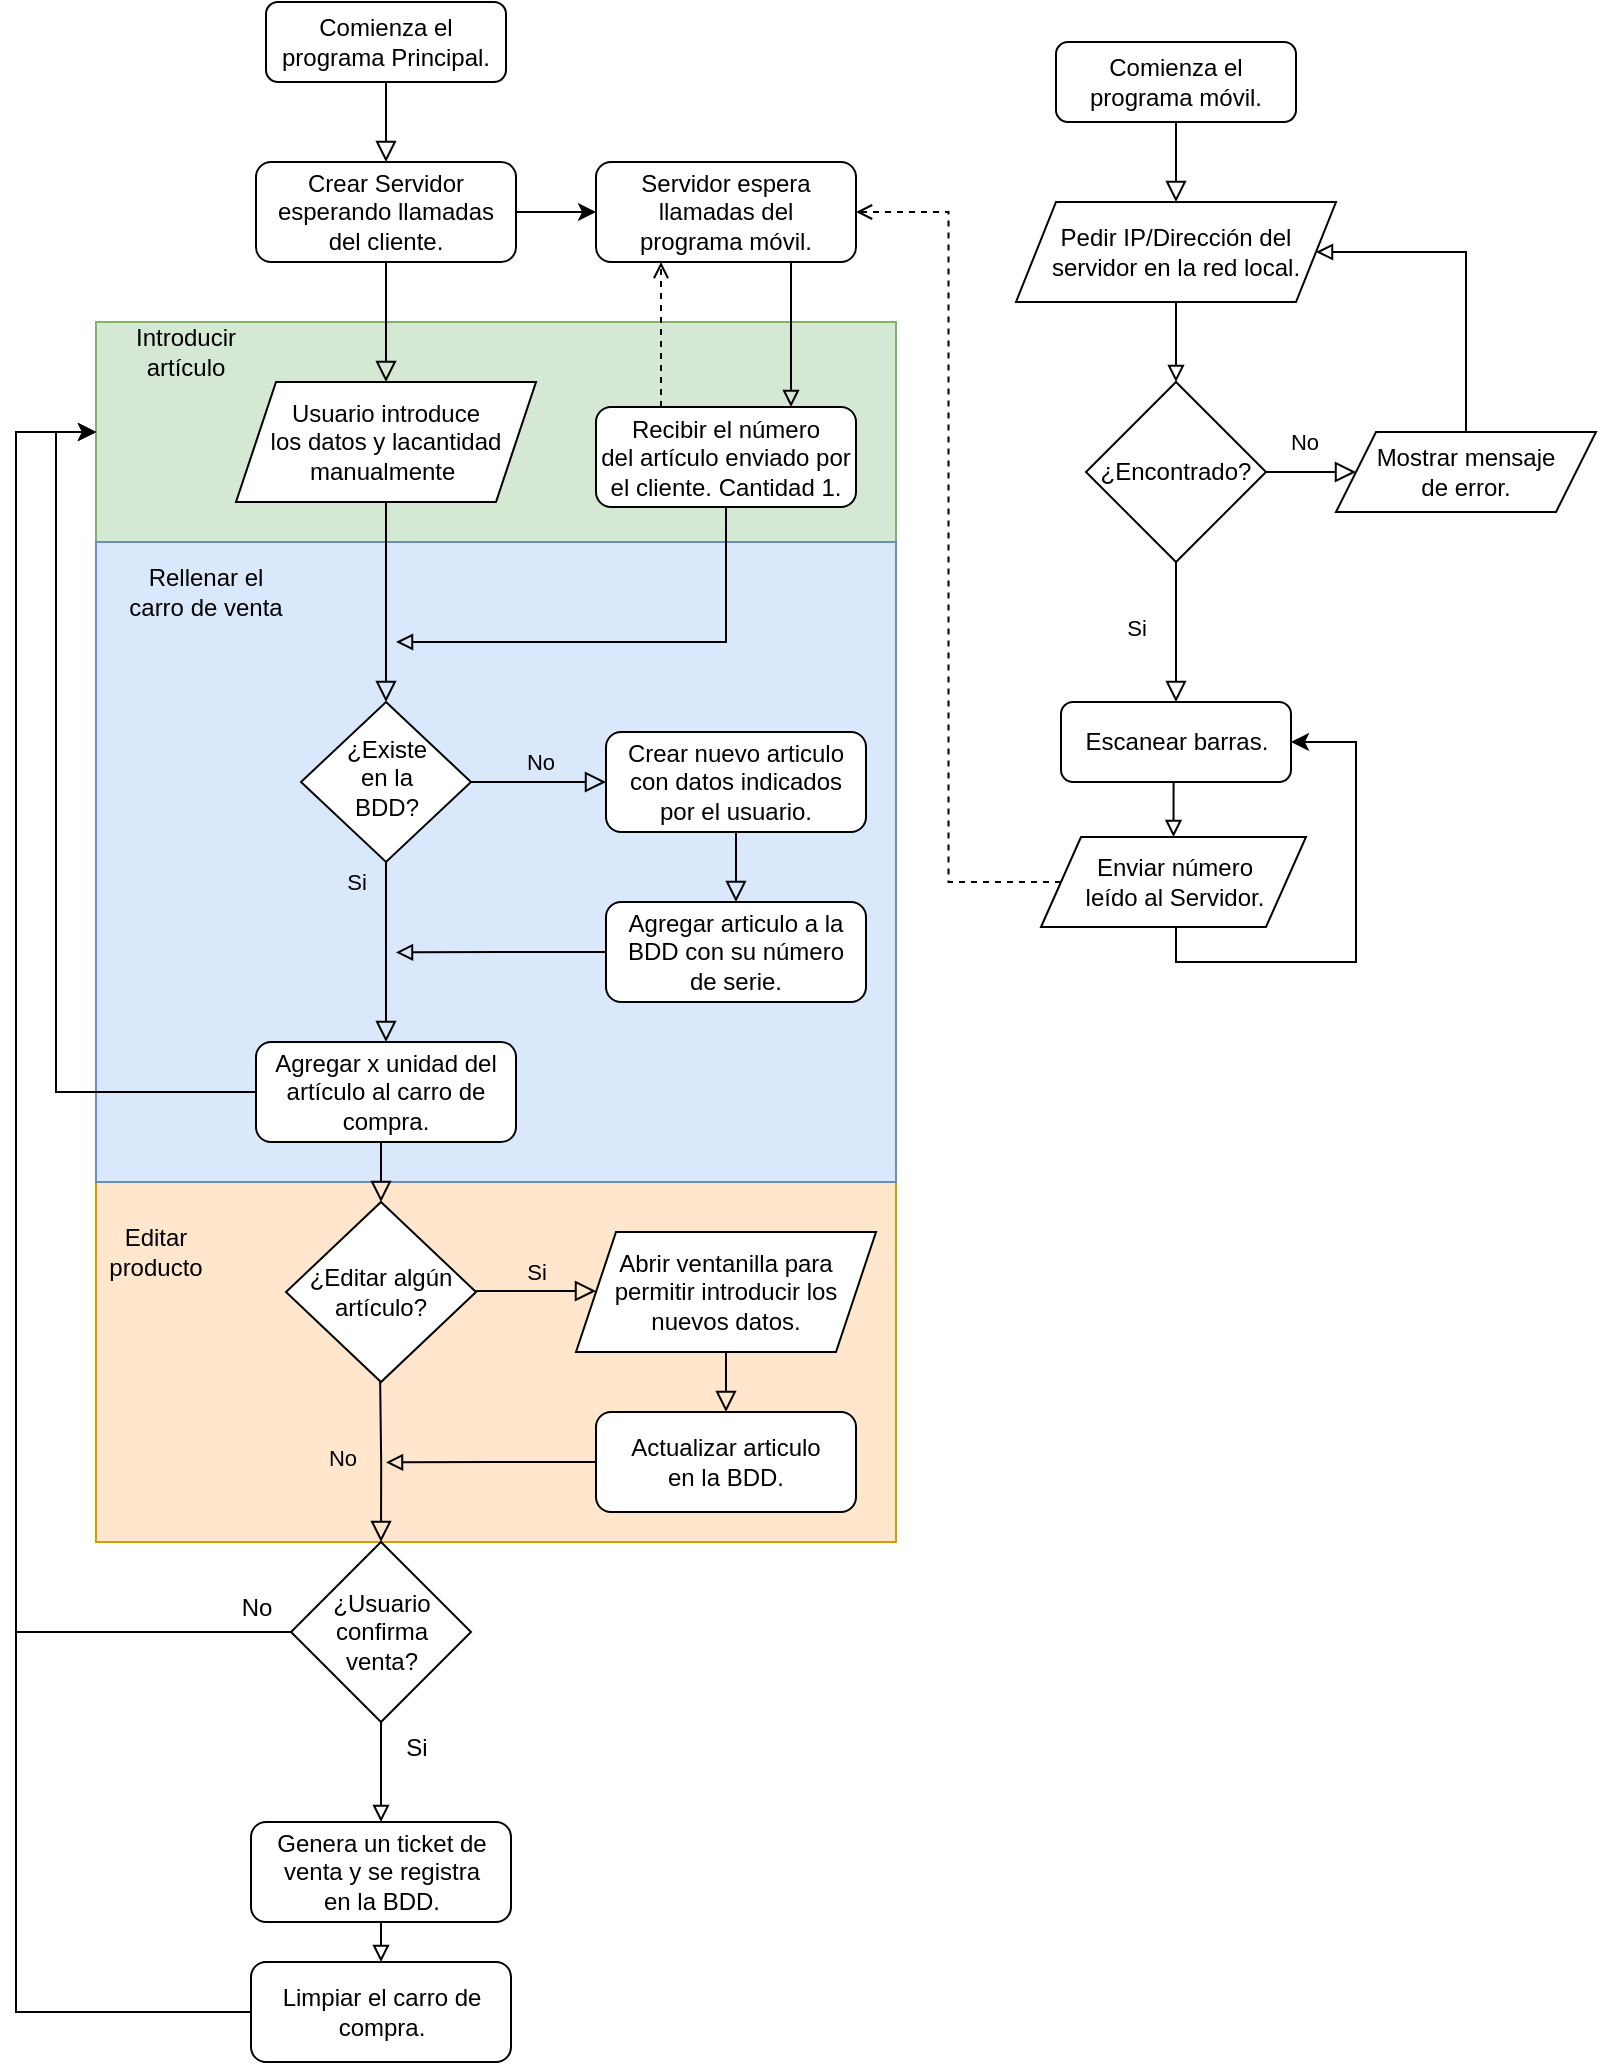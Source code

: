 <mxfile version="24.3.1" type="device">
  <diagram id="C5RBs43oDa-KdzZeNtuy" name="Page-1">
    <mxGraphModel dx="2607" dy="1356" grid="1" gridSize="10" guides="1" tooltips="1" connect="1" arrows="1" fold="1" page="1" pageScale="1" pageWidth="827" pageHeight="1169" math="0" shadow="0">
      <root>
        <mxCell id="WIyWlLk6GJQsqaUBKTNV-0" />
        <mxCell id="WIyWlLk6GJQsqaUBKTNV-1" parent="WIyWlLk6GJQsqaUBKTNV-0" />
        <mxCell id="cse7AsAs51HSEoLx2oDC-62" value="" style="rounded=0;whiteSpace=wrap;html=1;fillColor=#d5e8d4;strokeColor=#82b366;" parent="WIyWlLk6GJQsqaUBKTNV-1" vertex="1">
          <mxGeometry x="60" y="180" width="400" height="110" as="geometry" />
        </mxCell>
        <mxCell id="cse7AsAs51HSEoLx2oDC-30" value="" style="rounded=0;whiteSpace=wrap;html=1;fillColor=#ffe6cc;strokeColor=#d79b00;" parent="WIyWlLk6GJQsqaUBKTNV-1" vertex="1">
          <mxGeometry x="60" y="600" width="400" height="190" as="geometry" />
        </mxCell>
        <mxCell id="cse7AsAs51HSEoLx2oDC-28" value="" style="rounded=0;whiteSpace=wrap;html=1;fillColor=#dae8fc;strokeColor=#6c8ebf;fillStyle=auto;" parent="WIyWlLk6GJQsqaUBKTNV-1" vertex="1">
          <mxGeometry x="60" y="290" width="400" height="320" as="geometry" />
        </mxCell>
        <mxCell id="WIyWlLk6GJQsqaUBKTNV-2" value="" style="rounded=0;html=1;jettySize=auto;orthogonalLoop=1;fontSize=11;endArrow=block;endFill=0;endSize=8;strokeWidth=1;shadow=0;labelBackgroundColor=none;edgeStyle=orthogonalEdgeStyle;exitX=0.5;exitY=1;exitDx=0;exitDy=0;" parent="WIyWlLk6GJQsqaUBKTNV-1" source="uAfPBhk0Smw67suMVGH7-21" target="WIyWlLk6GJQsqaUBKTNV-6" edge="1">
          <mxGeometry relative="1" as="geometry">
            <mxPoint x="205" y="272.5" as="sourcePoint" />
          </mxGeometry>
        </mxCell>
        <mxCell id="WIyWlLk6GJQsqaUBKTNV-3" value="Comienza el programa Principal." style="rounded=1;whiteSpace=wrap;html=1;fontSize=12;glass=0;strokeWidth=1;shadow=0;" parent="WIyWlLk6GJQsqaUBKTNV-1" vertex="1">
          <mxGeometry x="145" y="20" width="120" height="40" as="geometry" />
        </mxCell>
        <mxCell id="WIyWlLk6GJQsqaUBKTNV-4" value="Si" style="rounded=0;html=1;jettySize=auto;orthogonalLoop=1;fontSize=11;endArrow=block;endFill=0;endSize=8;strokeWidth=1;shadow=0;labelBackgroundColor=none;edgeStyle=orthogonalEdgeStyle;entryX=0.5;entryY=0;entryDx=0;entryDy=0;" parent="WIyWlLk6GJQsqaUBKTNV-1" source="WIyWlLk6GJQsqaUBKTNV-6" target="WIyWlLk6GJQsqaUBKTNV-12" edge="1">
          <mxGeometry x="-0.778" y="-15" relative="1" as="geometry">
            <mxPoint as="offset" />
            <mxPoint x="205" y="535" as="targetPoint" />
          </mxGeometry>
        </mxCell>
        <mxCell id="WIyWlLk6GJQsqaUBKTNV-5" value="No" style="edgeStyle=orthogonalEdgeStyle;rounded=0;html=1;jettySize=auto;orthogonalLoop=1;fontSize=11;endArrow=block;endFill=0;endSize=8;strokeWidth=1;shadow=0;labelBackgroundColor=none;" parent="WIyWlLk6GJQsqaUBKTNV-1" source="WIyWlLk6GJQsqaUBKTNV-6" target="WIyWlLk6GJQsqaUBKTNV-7" edge="1">
          <mxGeometry y="10" relative="1" as="geometry">
            <mxPoint as="offset" />
          </mxGeometry>
        </mxCell>
        <mxCell id="WIyWlLk6GJQsqaUBKTNV-6" value="¿Existe&lt;div&gt;en&amp;nbsp;&lt;span style=&quot;background-color: initial;&quot;&gt;la&lt;/span&gt;&lt;/div&gt;&lt;div&gt;&lt;span style=&quot;background-color: initial;&quot;&gt;BDD?&lt;/span&gt;&lt;/div&gt;" style="rhombus;whiteSpace=wrap;html=1;shadow=0;fontFamily=Helvetica;fontSize=12;align=center;strokeWidth=1;spacing=6;spacingTop=-4;" parent="WIyWlLk6GJQsqaUBKTNV-1" vertex="1">
          <mxGeometry x="162.5" y="370" width="85" height="80" as="geometry" />
        </mxCell>
        <mxCell id="WIyWlLk6GJQsqaUBKTNV-7" value="Crear nuevo articulo con datos indicados&lt;div&gt;por el usuario.&lt;/div&gt;" style="rounded=1;whiteSpace=wrap;html=1;fontSize=12;glass=0;strokeWidth=1;shadow=0;" parent="WIyWlLk6GJQsqaUBKTNV-1" vertex="1">
          <mxGeometry x="315" y="385" width="130" height="50" as="geometry" />
        </mxCell>
        <mxCell id="cse7AsAs51HSEoLx2oDC-7" style="edgeStyle=orthogonalEdgeStyle;rounded=0;orthogonalLoop=1;jettySize=auto;html=1;exitX=0;exitY=0.5;exitDx=0;exitDy=0;entryX=0;entryY=0.5;entryDx=0;entryDy=0;" parent="WIyWlLk6GJQsqaUBKTNV-1" source="WIyWlLk6GJQsqaUBKTNV-12" target="cse7AsAs51HSEoLx2oDC-62" edge="1">
          <mxGeometry relative="1" as="geometry">
            <mxPoint x="20" y="270" as="targetPoint" />
            <Array as="points">
              <mxPoint x="40" y="565" />
              <mxPoint x="40" y="235" />
            </Array>
          </mxGeometry>
        </mxCell>
        <mxCell id="WIyWlLk6GJQsqaUBKTNV-12" value="Agregar x unidad del&lt;div&gt;artículo al carro de compra.&lt;/div&gt;" style="rounded=1;whiteSpace=wrap;html=1;fontSize=12;glass=0;strokeWidth=1;shadow=0;" parent="WIyWlLk6GJQsqaUBKTNV-1" vertex="1">
          <mxGeometry x="140" y="540" width="130" height="50" as="geometry" />
        </mxCell>
        <mxCell id="cse7AsAs51HSEoLx2oDC-65" style="edgeStyle=orthogonalEdgeStyle;rounded=0;orthogonalLoop=1;jettySize=auto;html=1;exitX=0.5;exitY=1;exitDx=0;exitDy=0;entryX=0.5;entryY=0;entryDx=0;entryDy=0;endArrow=block;endFill=0;" parent="WIyWlLk6GJQsqaUBKTNV-1" source="cse7AsAs51HSEoLx2oDC-4" edge="1">
          <mxGeometry relative="1" as="geometry">
            <mxPoint x="202.5" y="1000" as="targetPoint" />
          </mxGeometry>
        </mxCell>
        <mxCell id="cse7AsAs51HSEoLx2oDC-4" value="Genera un ticket de venta y se registra&lt;div&gt;en la BDD.&lt;/div&gt;" style="rounded=1;whiteSpace=wrap;html=1;fontSize=12;glass=0;strokeWidth=1;shadow=0;" parent="WIyWlLk6GJQsqaUBKTNV-1" vertex="1">
          <mxGeometry x="137.5" y="930" width="130" height="50" as="geometry" />
        </mxCell>
        <mxCell id="cse7AsAs51HSEoLx2oDC-11" style="edgeStyle=orthogonalEdgeStyle;rounded=0;orthogonalLoop=1;jettySize=auto;html=1;exitX=0;exitY=0.5;exitDx=0;exitDy=0;entryX=0;entryY=0.5;entryDx=0;entryDy=0;" parent="WIyWlLk6GJQsqaUBKTNV-1" source="cse7AsAs51HSEoLx2oDC-9" target="cse7AsAs51HSEoLx2oDC-62" edge="1">
          <mxGeometry relative="1" as="geometry">
            <Array as="points">
              <mxPoint x="20" y="1025" />
              <mxPoint x="20" y="235" />
            </Array>
          </mxGeometry>
        </mxCell>
        <mxCell id="cse7AsAs51HSEoLx2oDC-9" value="Limpiar el carro de compra." style="rounded=1;whiteSpace=wrap;html=1;fontSize=12;glass=0;strokeWidth=1;shadow=0;" parent="WIyWlLk6GJQsqaUBKTNV-1" vertex="1">
          <mxGeometry x="137.5" y="1000" width="130" height="50" as="geometry" />
        </mxCell>
        <mxCell id="cse7AsAs51HSEoLx2oDC-13" value="" style="rounded=0;html=1;jettySize=auto;orthogonalLoop=1;fontSize=11;endArrow=block;endFill=0;endSize=8;strokeWidth=1;shadow=0;labelBackgroundColor=none;edgeStyle=orthogonalEdgeStyle;exitX=0.5;exitY=1;exitDx=0;exitDy=0;" parent="WIyWlLk6GJQsqaUBKTNV-1" source="WIyWlLk6GJQsqaUBKTNV-7" target="cse7AsAs51HSEoLx2oDC-12" edge="1">
          <mxGeometry y="20" relative="1" as="geometry">
            <mxPoint as="offset" />
            <mxPoint x="380" y="435" as="sourcePoint" />
            <mxPoint x="215" y="490" as="targetPoint" />
            <Array as="points">
              <mxPoint x="380" y="450" />
              <mxPoint x="380" y="450" />
            </Array>
          </mxGeometry>
        </mxCell>
        <mxCell id="cse7AsAs51HSEoLx2oDC-15" style="edgeStyle=orthogonalEdgeStyle;rounded=0;orthogonalLoop=1;jettySize=auto;html=1;exitX=0;exitY=0.5;exitDx=0;exitDy=0;endArrow=block;endFill=0;" parent="WIyWlLk6GJQsqaUBKTNV-1" source="cse7AsAs51HSEoLx2oDC-12" edge="1">
          <mxGeometry relative="1" as="geometry">
            <mxPoint x="210" y="495.2" as="targetPoint" />
          </mxGeometry>
        </mxCell>
        <mxCell id="cse7AsAs51HSEoLx2oDC-12" value="Agregar articulo a la BDD con su número&lt;div&gt;de serie.&lt;/div&gt;" style="rounded=1;whiteSpace=wrap;html=1;fontSize=12;glass=0;strokeWidth=1;shadow=0;" parent="WIyWlLk6GJQsqaUBKTNV-1" vertex="1">
          <mxGeometry x="315" y="470" width="130" height="50" as="geometry" />
        </mxCell>
        <mxCell id="cse7AsAs51HSEoLx2oDC-17" value="" style="rounded=0;html=1;jettySize=auto;orthogonalLoop=1;fontSize=11;endArrow=block;endFill=0;endSize=8;strokeWidth=1;shadow=0;labelBackgroundColor=none;edgeStyle=orthogonalEdgeStyle;entryX=0.5;entryY=0;entryDx=0;entryDy=0;exitX=0.5;exitY=1;exitDx=0;exitDy=0;" parent="WIyWlLk6GJQsqaUBKTNV-1" source="WIyWlLk6GJQsqaUBKTNV-12" target="cse7AsAs51HSEoLx2oDC-16" edge="1">
          <mxGeometry x="-0.059" y="-20" relative="1" as="geometry">
            <mxPoint as="offset" />
            <mxPoint x="205" y="590" as="sourcePoint" />
            <mxPoint x="205" y="710" as="targetPoint" />
          </mxGeometry>
        </mxCell>
        <mxCell id="cse7AsAs51HSEoLx2oDC-16" value="¿Editar algún artículo?" style="rhombus;whiteSpace=wrap;html=1;" parent="WIyWlLk6GJQsqaUBKTNV-1" vertex="1">
          <mxGeometry x="155" y="620" width="95" height="90" as="geometry" />
        </mxCell>
        <mxCell id="cse7AsAs51HSEoLx2oDC-18" value="Si" style="edgeStyle=orthogonalEdgeStyle;rounded=0;html=1;jettySize=auto;orthogonalLoop=1;fontSize=11;endArrow=block;endFill=0;endSize=8;strokeWidth=1;shadow=0;labelBackgroundColor=none;" parent="WIyWlLk6GJQsqaUBKTNV-1" edge="1">
          <mxGeometry y="10" relative="1" as="geometry">
            <mxPoint as="offset" />
            <mxPoint x="250" y="664.5" as="sourcePoint" />
            <mxPoint x="310" y="664.5" as="targetPoint" />
          </mxGeometry>
        </mxCell>
        <mxCell id="cse7AsAs51HSEoLx2oDC-21" value="" style="rounded=0;html=1;jettySize=auto;orthogonalLoop=1;fontSize=11;endArrow=block;endFill=0;endSize=8;strokeWidth=1;shadow=0;labelBackgroundColor=none;edgeStyle=orthogonalEdgeStyle;exitX=0.5;exitY=1;exitDx=0;exitDy=0;" parent="WIyWlLk6GJQsqaUBKTNV-1" target="cse7AsAs51HSEoLx2oDC-23" edge="1">
          <mxGeometry y="20" relative="1" as="geometry">
            <mxPoint as="offset" />
            <mxPoint x="375" y="690" as="sourcePoint" />
            <mxPoint x="210" y="745" as="targetPoint" />
            <Array as="points">
              <mxPoint x="375" y="705" />
              <mxPoint x="375" y="705" />
            </Array>
          </mxGeometry>
        </mxCell>
        <mxCell id="cse7AsAs51HSEoLx2oDC-22" style="edgeStyle=orthogonalEdgeStyle;rounded=0;orthogonalLoop=1;jettySize=auto;html=1;exitX=0;exitY=0.5;exitDx=0;exitDy=0;endArrow=block;endFill=0;" parent="WIyWlLk6GJQsqaUBKTNV-1" source="cse7AsAs51HSEoLx2oDC-23" edge="1">
          <mxGeometry relative="1" as="geometry">
            <mxPoint x="205" y="750.2" as="targetPoint" />
          </mxGeometry>
        </mxCell>
        <mxCell id="cse7AsAs51HSEoLx2oDC-23" value="Actualizar articulo&lt;div&gt;en la BDD.&lt;/div&gt;" style="rounded=1;whiteSpace=wrap;html=1;fontSize=12;glass=0;strokeWidth=1;shadow=0;" parent="WIyWlLk6GJQsqaUBKTNV-1" vertex="1">
          <mxGeometry x="310" y="725" width="130" height="50" as="geometry" />
        </mxCell>
        <mxCell id="cse7AsAs51HSEoLx2oDC-24" value="No" style="rounded=0;html=1;jettySize=auto;orthogonalLoop=1;fontSize=11;endArrow=block;endFill=0;endSize=8;strokeWidth=1;shadow=0;labelBackgroundColor=none;edgeStyle=orthogonalEdgeStyle;entryX=0.5;entryY=0;entryDx=0;entryDy=0;" parent="WIyWlLk6GJQsqaUBKTNV-1" target="uAfPBhk0Smw67suMVGH7-0" edge="1">
          <mxGeometry x="-0.059" y="-20" relative="1" as="geometry">
            <mxPoint as="offset" />
            <mxPoint x="202.08" y="710" as="sourcePoint" />
            <mxPoint x="203" y="800" as="targetPoint" />
          </mxGeometry>
        </mxCell>
        <mxCell id="cse7AsAs51HSEoLx2oDC-29" value="Introducir&lt;div&gt;artículo&lt;/div&gt;" style="text;html=1;align=center;verticalAlign=middle;whiteSpace=wrap;rounded=0;" parent="WIyWlLk6GJQsqaUBKTNV-1" vertex="1">
          <mxGeometry x="60" y="180" width="90" height="30" as="geometry" />
        </mxCell>
        <mxCell id="cse7AsAs51HSEoLx2oDC-33" value="Editar producto" style="text;html=1;align=center;verticalAlign=middle;whiteSpace=wrap;rounded=0;" parent="WIyWlLk6GJQsqaUBKTNV-1" vertex="1">
          <mxGeometry x="60" y="630" width="60" height="30" as="geometry" />
        </mxCell>
        <mxCell id="cse7AsAs51HSEoLx2oDC-35" value="" style="rounded=0;html=1;jettySize=auto;orthogonalLoop=1;fontSize=11;endArrow=block;endFill=0;endSize=8;strokeWidth=1;shadow=0;labelBackgroundColor=none;edgeStyle=orthogonalEdgeStyle;entryX=0.5;entryY=0;entryDx=0;entryDy=0;" parent="WIyWlLk6GJQsqaUBKTNV-1" source="WIyWlLk6GJQsqaUBKTNV-3" target="cse7AsAs51HSEoLx2oDC-40" edge="1">
          <mxGeometry relative="1" as="geometry">
            <mxPoint x="205" y="60" as="sourcePoint" />
            <mxPoint x="205" y="90" as="targetPoint" />
          </mxGeometry>
        </mxCell>
        <mxCell id="cse7AsAs51HSEoLx2oDC-37" value="" style="rounded=0;html=1;jettySize=auto;orthogonalLoop=1;fontSize=11;endArrow=block;endFill=0;endSize=8;strokeWidth=1;shadow=0;labelBackgroundColor=none;edgeStyle=orthogonalEdgeStyle;entryX=0.5;entryY=0;entryDx=0;entryDy=0;exitX=0.5;exitY=1;exitDx=0;exitDy=0;" parent="WIyWlLk6GJQsqaUBKTNV-1" source="cse7AsAs51HSEoLx2oDC-40" target="uAfPBhk0Smw67suMVGH7-21" edge="1">
          <mxGeometry x="-0.059" y="-20" relative="1" as="geometry">
            <mxPoint as="offset" />
            <mxPoint x="205" y="180" as="sourcePoint" />
            <mxPoint x="205" y="222.5" as="targetPoint" />
          </mxGeometry>
        </mxCell>
        <mxCell id="uAfPBhk0Smw67suMVGH7-17" style="edgeStyle=orthogonalEdgeStyle;rounded=0;orthogonalLoop=1;jettySize=auto;html=1;exitX=1;exitY=0.5;exitDx=0;exitDy=0;entryX=0;entryY=0.5;entryDx=0;entryDy=0;" edge="1" parent="WIyWlLk6GJQsqaUBKTNV-1" source="cse7AsAs51HSEoLx2oDC-40" target="uAfPBhk0Smw67suMVGH7-10">
          <mxGeometry relative="1" as="geometry" />
        </mxCell>
        <mxCell id="cse7AsAs51HSEoLx2oDC-40" value="Crear Servidor esperando llamadas&lt;div&gt;del cliente.&lt;/div&gt;" style="rounded=1;whiteSpace=wrap;html=1;fontSize=12;glass=0;strokeWidth=1;shadow=0;" parent="WIyWlLk6GJQsqaUBKTNV-1" vertex="1">
          <mxGeometry x="140" y="100" width="130" height="50" as="geometry" />
        </mxCell>
        <mxCell id="cse7AsAs51HSEoLx2oDC-41" value="Comienza el&lt;div&gt;programa móvil.&lt;/div&gt;" style="rounded=1;whiteSpace=wrap;html=1;fontSize=12;glass=0;strokeWidth=1;shadow=0;" parent="WIyWlLk6GJQsqaUBKTNV-1" vertex="1">
          <mxGeometry x="540" y="40" width="120" height="40" as="geometry" />
        </mxCell>
        <mxCell id="cse7AsAs51HSEoLx2oDC-42" value="" style="rounded=0;html=1;jettySize=auto;orthogonalLoop=1;fontSize=11;endArrow=block;endFill=0;endSize=8;strokeWidth=1;shadow=0;labelBackgroundColor=none;edgeStyle=orthogonalEdgeStyle;entryX=0.5;entryY=0;entryDx=0;entryDy=0;" parent="WIyWlLk6GJQsqaUBKTNV-1" source="cse7AsAs51HSEoLx2oDC-41" edge="1" target="uAfPBhk0Smw67suMVGH7-16">
          <mxGeometry relative="1" as="geometry">
            <mxPoint x="600" y="80" as="sourcePoint" />
            <mxPoint x="600" y="120" as="targetPoint" />
          </mxGeometry>
        </mxCell>
        <mxCell id="cse7AsAs51HSEoLx2oDC-49" style="edgeStyle=orthogonalEdgeStyle;rounded=0;orthogonalLoop=1;jettySize=auto;html=1;exitX=0.5;exitY=1;exitDx=0;exitDy=0;entryX=0.5;entryY=0;entryDx=0;entryDy=0;endArrow=block;endFill=0;" parent="WIyWlLk6GJQsqaUBKTNV-1" source="uAfPBhk0Smw67suMVGH7-16" target="cse7AsAs51HSEoLx2oDC-45" edge="1">
          <mxGeometry relative="1" as="geometry">
            <mxPoint x="600" y="170" as="sourcePoint" />
          </mxGeometry>
        </mxCell>
        <mxCell id="cse7AsAs51HSEoLx2oDC-45" value="¿Encontrado?" style="rhombus;whiteSpace=wrap;html=1;" parent="WIyWlLk6GJQsqaUBKTNV-1" vertex="1">
          <mxGeometry x="555" y="210" width="90" height="90" as="geometry" />
        </mxCell>
        <mxCell id="cse7AsAs51HSEoLx2oDC-48" style="edgeStyle=orthogonalEdgeStyle;rounded=0;orthogonalLoop=1;jettySize=auto;html=1;exitX=0.5;exitY=0;exitDx=0;exitDy=0;entryX=1;entryY=0.5;entryDx=0;entryDy=0;endArrow=block;endFill=0;" parent="WIyWlLk6GJQsqaUBKTNV-1" source="uAfPBhk0Smw67suMVGH7-15" target="uAfPBhk0Smw67suMVGH7-16" edge="1">
          <mxGeometry relative="1" as="geometry">
            <mxPoint x="750" y="235" as="sourcePoint" />
            <mxPoint x="665" y="145" as="targetPoint" />
            <Array as="points">
              <mxPoint x="745" y="145" />
            </Array>
          </mxGeometry>
        </mxCell>
        <mxCell id="cse7AsAs51HSEoLx2oDC-47" value="No" style="edgeStyle=orthogonalEdgeStyle;rounded=0;html=1;jettySize=auto;orthogonalLoop=1;fontSize=11;endArrow=block;endFill=0;endSize=8;strokeWidth=1;shadow=0;labelBackgroundColor=none;entryX=0;entryY=0.5;entryDx=0;entryDy=0;exitX=1;exitY=0.5;exitDx=0;exitDy=0;" parent="WIyWlLk6GJQsqaUBKTNV-1" source="cse7AsAs51HSEoLx2oDC-45" target="uAfPBhk0Smw67suMVGH7-15" edge="1">
          <mxGeometry x="-0.333" y="15" relative="1" as="geometry">
            <mxPoint as="offset" />
            <mxPoint x="660" y="330" as="sourcePoint" />
            <mxPoint x="690" y="255" as="targetPoint" />
            <Array as="points" />
          </mxGeometry>
        </mxCell>
        <mxCell id="cse7AsAs51HSEoLx2oDC-53" style="edgeStyle=orthogonalEdgeStyle;rounded=0;orthogonalLoop=1;jettySize=auto;html=1;exitX=0.5;exitY=1;exitDx=0;exitDy=0;entryX=0.5;entryY=0;entryDx=0;entryDy=0;endArrow=block;endFill=0;" parent="WIyWlLk6GJQsqaUBKTNV-1" source="cse7AsAs51HSEoLx2oDC-50" target="uAfPBhk0Smw67suMVGH7-13" edge="1">
          <mxGeometry relative="1" as="geometry">
            <mxPoint x="600" y="440" as="targetPoint" />
          </mxGeometry>
        </mxCell>
        <mxCell id="cse7AsAs51HSEoLx2oDC-50" value="Escanear barras." style="rounded=1;whiteSpace=wrap;html=1;fontSize=12;glass=0;strokeWidth=1;shadow=0;" parent="WIyWlLk6GJQsqaUBKTNV-1" vertex="1">
          <mxGeometry x="542.5" y="370" width="115" height="40" as="geometry" />
        </mxCell>
        <mxCell id="cse7AsAs51HSEoLx2oDC-55" style="edgeStyle=orthogonalEdgeStyle;rounded=0;orthogonalLoop=1;jettySize=auto;html=1;exitX=0;exitY=0.5;exitDx=0;exitDy=0;entryX=1;entryY=0.5;entryDx=0;entryDy=0;dashed=1;endArrow=open;endFill=0;" parent="WIyWlLk6GJQsqaUBKTNV-1" source="uAfPBhk0Smw67suMVGH7-13" target="uAfPBhk0Smw67suMVGH7-10" edge="1">
          <mxGeometry relative="1" as="geometry">
            <mxPoint x="542.5" y="460" as="sourcePoint" />
          </mxGeometry>
        </mxCell>
        <mxCell id="cse7AsAs51HSEoLx2oDC-56" style="edgeStyle=orthogonalEdgeStyle;rounded=0;orthogonalLoop=1;jettySize=auto;html=1;exitX=0.5;exitY=1;exitDx=0;exitDy=0;entryX=1;entryY=0.5;entryDx=0;entryDy=0;" parent="WIyWlLk6GJQsqaUBKTNV-1" source="uAfPBhk0Smw67suMVGH7-13" target="cse7AsAs51HSEoLx2oDC-50" edge="1">
          <mxGeometry relative="1" as="geometry">
            <Array as="points">
              <mxPoint x="600" y="482" />
              <mxPoint x="600" y="500" />
              <mxPoint x="690" y="500" />
              <mxPoint x="690" y="390" />
            </Array>
            <mxPoint x="600" y="480" as="sourcePoint" />
          </mxGeometry>
        </mxCell>
        <mxCell id="cse7AsAs51HSEoLx2oDC-52" value="Si" style="rounded=0;html=1;jettySize=auto;orthogonalLoop=1;fontSize=11;endArrow=block;endFill=0;endSize=8;strokeWidth=1;shadow=0;labelBackgroundColor=none;edgeStyle=orthogonalEdgeStyle;entryX=0.5;entryY=0;entryDx=0;entryDy=0;exitX=0.5;exitY=1;exitDx=0;exitDy=0;" parent="WIyWlLk6GJQsqaUBKTNV-1" source="cse7AsAs51HSEoLx2oDC-45" target="cse7AsAs51HSEoLx2oDC-50" edge="1">
          <mxGeometry x="-0.059" y="-20" relative="1" as="geometry">
            <mxPoint as="offset" />
            <mxPoint x="215" y="490" as="sourcePoint" />
            <mxPoint x="215" y="580" as="targetPoint" />
          </mxGeometry>
        </mxCell>
        <mxCell id="cse7AsAs51HSEoLx2oDC-58" style="edgeStyle=orthogonalEdgeStyle;rounded=0;orthogonalLoop=1;jettySize=auto;html=1;exitX=0.5;exitY=1;exitDx=0;exitDy=0;endArrow=block;endFill=0;" parent="WIyWlLk6GJQsqaUBKTNV-1" source="cse7AsAs51HSEoLx2oDC-54" edge="1">
          <mxGeometry relative="1" as="geometry">
            <mxPoint x="210" y="340" as="targetPoint" />
            <Array as="points">
              <mxPoint x="375" y="340" />
              <mxPoint x="210" y="340" />
            </Array>
            <mxPoint x="375" y="350" as="sourcePoint" />
          </mxGeometry>
        </mxCell>
        <mxCell id="cse7AsAs51HSEoLx2oDC-54" value="Recibir el número&lt;div&gt;del artículo enviado por el cliente. Cantidad 1.&lt;/div&gt;" style="rounded=1;whiteSpace=wrap;html=1;fontSize=12;glass=0;strokeWidth=1;shadow=0;" parent="WIyWlLk6GJQsqaUBKTNV-1" vertex="1">
          <mxGeometry x="310" y="222.5" width="130" height="50" as="geometry" />
        </mxCell>
        <mxCell id="cse7AsAs51HSEoLx2oDC-63" value="Rellenar el carro de venta" style="text;html=1;align=center;verticalAlign=middle;whiteSpace=wrap;rounded=0;" parent="WIyWlLk6GJQsqaUBKTNV-1" vertex="1">
          <mxGeometry x="70" y="300" width="90" height="30" as="geometry" />
        </mxCell>
        <mxCell id="uAfPBhk0Smw67suMVGH7-5" style="edgeStyle=orthogonalEdgeStyle;rounded=0;orthogonalLoop=1;jettySize=auto;html=1;exitX=0.5;exitY=1;exitDx=0;exitDy=0;entryX=0.5;entryY=0;entryDx=0;entryDy=0;endArrow=block;endFill=0;" edge="1" parent="WIyWlLk6GJQsqaUBKTNV-1" source="uAfPBhk0Smw67suMVGH7-0" target="cse7AsAs51HSEoLx2oDC-4">
          <mxGeometry relative="1" as="geometry" />
        </mxCell>
        <mxCell id="uAfPBhk0Smw67suMVGH7-6" style="edgeStyle=orthogonalEdgeStyle;rounded=0;orthogonalLoop=1;jettySize=auto;html=1;exitX=0;exitY=0.5;exitDx=0;exitDy=0;entryX=0;entryY=0.5;entryDx=0;entryDy=0;" edge="1" parent="WIyWlLk6GJQsqaUBKTNV-1" source="uAfPBhk0Smw67suMVGH7-0" target="cse7AsAs51HSEoLx2oDC-62">
          <mxGeometry relative="1" as="geometry">
            <Array as="points">
              <mxPoint x="20" y="835" />
              <mxPoint x="20" y="235" />
            </Array>
          </mxGeometry>
        </mxCell>
        <mxCell id="uAfPBhk0Smw67suMVGH7-0" value="¿Usuario&lt;div&gt;confirma&lt;/div&gt;&lt;div&gt;venta?&lt;/div&gt;" style="rhombus;whiteSpace=wrap;html=1;" vertex="1" parent="WIyWlLk6GJQsqaUBKTNV-1">
          <mxGeometry x="157.5" y="790" width="90" height="90" as="geometry" />
        </mxCell>
        <mxCell id="uAfPBhk0Smw67suMVGH7-7" value="No" style="text;html=1;align=center;verticalAlign=middle;resizable=0;points=[];autosize=1;strokeColor=none;fillColor=none;" vertex="1" parent="WIyWlLk6GJQsqaUBKTNV-1">
          <mxGeometry x="120" y="808" width="40" height="30" as="geometry" />
        </mxCell>
        <mxCell id="uAfPBhk0Smw67suMVGH7-8" value="Si" style="text;html=1;align=center;verticalAlign=middle;resizable=0;points=[];autosize=1;strokeColor=none;fillColor=none;" vertex="1" parent="WIyWlLk6GJQsqaUBKTNV-1">
          <mxGeometry x="205" y="878" width="30" height="30" as="geometry" />
        </mxCell>
        <mxCell id="uAfPBhk0Smw67suMVGH7-9" style="edgeStyle=orthogonalEdgeStyle;rounded=0;orthogonalLoop=1;jettySize=auto;html=1;exitX=0.25;exitY=0;exitDx=0;exitDy=0;dashed=1;endArrow=open;endFill=0;entryX=0.25;entryY=1;entryDx=0;entryDy=0;" edge="1" parent="WIyWlLk6GJQsqaUBKTNV-1" source="cse7AsAs51HSEoLx2oDC-54" target="uAfPBhk0Smw67suMVGH7-10">
          <mxGeometry relative="1" as="geometry">
            <mxPoint x="553" y="470" as="sourcePoint" />
            <mxPoint x="370" y="180" as="targetPoint" />
            <Array as="points">
              <mxPoint x="343" y="222" />
              <mxPoint x="343" y="150" />
            </Array>
          </mxGeometry>
        </mxCell>
        <mxCell id="uAfPBhk0Smw67suMVGH7-18" style="edgeStyle=orthogonalEdgeStyle;rounded=0;orthogonalLoop=1;jettySize=auto;html=1;exitX=0.75;exitY=1;exitDx=0;exitDy=0;entryX=0.75;entryY=0;entryDx=0;entryDy=0;endArrow=block;endFill=0;" edge="1" parent="WIyWlLk6GJQsqaUBKTNV-1" source="uAfPBhk0Smw67suMVGH7-10" target="cse7AsAs51HSEoLx2oDC-54">
          <mxGeometry relative="1" as="geometry" />
        </mxCell>
        <mxCell id="uAfPBhk0Smw67suMVGH7-10" value="Servidor espera&lt;div&gt;llamadas del&lt;/div&gt;&lt;div&gt;programa móvil.&lt;/div&gt;" style="rounded=1;whiteSpace=wrap;html=1;fontSize=12;glass=0;strokeWidth=1;shadow=0;" vertex="1" parent="WIyWlLk6GJQsqaUBKTNV-1">
          <mxGeometry x="310" y="100" width="130" height="50" as="geometry" />
        </mxCell>
        <mxCell id="uAfPBhk0Smw67suMVGH7-13" value="Enviar número&lt;div&gt;leído&amp;nbsp;&lt;span style=&quot;background-color: initial;&quot;&gt;al Servidor.&lt;/span&gt;&lt;/div&gt;" style="shape=parallelogram;perimeter=parallelogramPerimeter;whiteSpace=wrap;html=1;fixedSize=1;" vertex="1" parent="WIyWlLk6GJQsqaUBKTNV-1">
          <mxGeometry x="532.5" y="437.5" width="132.5" height="45" as="geometry" />
        </mxCell>
        <mxCell id="uAfPBhk0Smw67suMVGH7-15" value="Mostrar mensaje&lt;div&gt;de error.&lt;/div&gt;" style="shape=parallelogram;perimeter=parallelogramPerimeter;whiteSpace=wrap;html=1;fixedSize=1;" vertex="1" parent="WIyWlLk6GJQsqaUBKTNV-1">
          <mxGeometry x="680" y="235" width="130" height="40" as="geometry" />
        </mxCell>
        <mxCell id="uAfPBhk0Smw67suMVGH7-16" value="Pedir IP/Dirección del&lt;div&gt;servidor en la red local.&lt;/div&gt;" style="shape=parallelogram;perimeter=parallelogramPerimeter;whiteSpace=wrap;html=1;fixedSize=1;" vertex="1" parent="WIyWlLk6GJQsqaUBKTNV-1">
          <mxGeometry x="520" y="120" width="160" height="50" as="geometry" />
        </mxCell>
        <mxCell id="uAfPBhk0Smw67suMVGH7-20" value="Abrir ventanilla para permitir introducir los nuevos datos." style="shape=parallelogram;perimeter=parallelogramPerimeter;whiteSpace=wrap;html=1;fixedSize=1;" vertex="1" parent="WIyWlLk6GJQsqaUBKTNV-1">
          <mxGeometry x="300" y="635" width="150" height="60" as="geometry" />
        </mxCell>
        <mxCell id="uAfPBhk0Smw67suMVGH7-21" value="Usuario introduce&lt;div&gt;los&amp;nbsp;&lt;span style=&quot;background-color: initial;&quot;&gt;datos y lacantidad manualmente&amp;nbsp;&lt;/span&gt;&lt;/div&gt;" style="shape=parallelogram;perimeter=parallelogramPerimeter;whiteSpace=wrap;html=1;fixedSize=1;" vertex="1" parent="WIyWlLk6GJQsqaUBKTNV-1">
          <mxGeometry x="130" y="210" width="150" height="60" as="geometry" />
        </mxCell>
      </root>
    </mxGraphModel>
  </diagram>
</mxfile>
